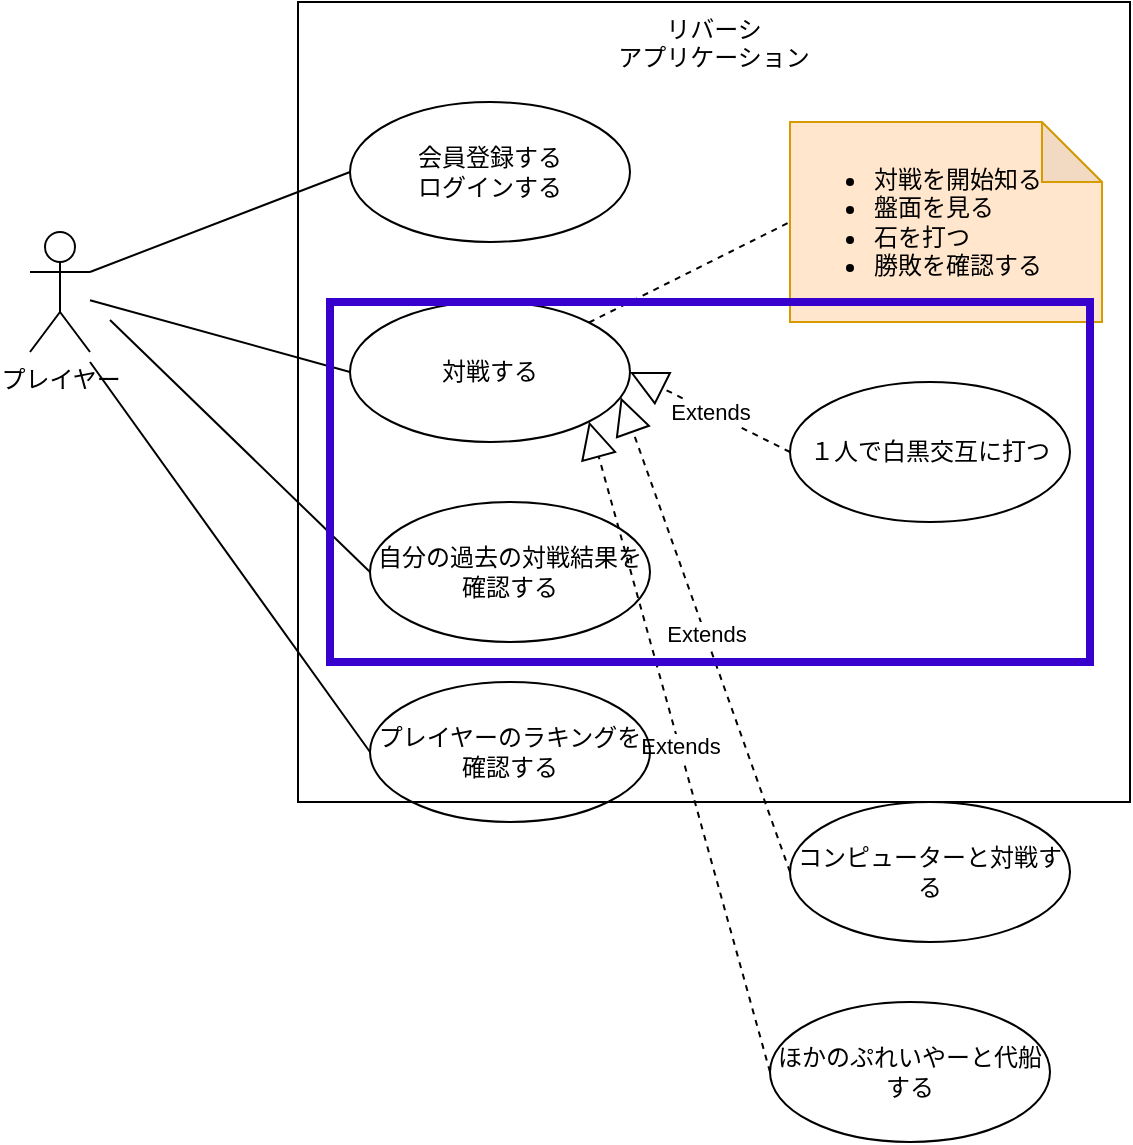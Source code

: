 <mxfile>
    <diagram id="40rp25GwIVqN_V4qA8UU" name="Page-1">
        <mxGraphModel dx="585" dy="689" grid="1" gridSize="10" guides="1" tooltips="1" connect="1" arrows="1" fold="1" page="1" pageScale="1" pageWidth="827" pageHeight="1169" math="0" shadow="0">
            <root>
                <mxCell id="0"/>
                <mxCell id="1" parent="0"/>
                <mxCell id="2" value="リバーシ&lt;br&gt;アプリケーション" style="rounded=0;whiteSpace=wrap;html=1;fillColor=none;align=center;verticalAlign=top;" vertex="1" parent="1">
                    <mxGeometry x="214" y="410" width="416" height="400" as="geometry"/>
                </mxCell>
                <mxCell id="3" value="プレイヤー" style="shape=umlActor;verticalLabelPosition=bottom;verticalAlign=top;html=1;outlineConnect=0;fillColor=none;" vertex="1" parent="1">
                    <mxGeometry x="80" y="525" width="30" height="60" as="geometry"/>
                </mxCell>
                <mxCell id="4" value="対戦する" style="ellipse;whiteSpace=wrap;html=1;fillColor=none;" vertex="1" parent="1">
                    <mxGeometry x="240" y="560" width="140" height="70" as="geometry"/>
                </mxCell>
                <mxCell id="6" value="" style="endArrow=none;html=1;entryX=0;entryY=0.5;entryDx=0;entryDy=0;" edge="1" parent="1" source="3" target="4">
                    <mxGeometry relative="1" as="geometry">
                        <mxPoint x="390" y="900" as="sourcePoint"/>
                        <mxPoint x="250" y="595" as="targetPoint"/>
                    </mxGeometry>
                </mxCell>
                <mxCell id="11" value="&lt;ul&gt;&lt;li&gt;対戦を開始知る&lt;/li&gt;&lt;li&gt;盤面を見る&lt;/li&gt;&lt;li&gt;石を打つ&lt;/li&gt;&lt;li&gt;勝敗を確認する&lt;/li&gt;&lt;/ul&gt;" style="shape=note;whiteSpace=wrap;html=1;backgroundOutline=1;darkOpacity=0.05;fillColor=#ffe6cc;strokeColor=#d79b00;align=left;" vertex="1" parent="1">
                    <mxGeometry x="460" y="470" width="156" height="100" as="geometry"/>
                </mxCell>
                <mxCell id="12" value="" style="endArrow=none;html=1;entryX=0;entryY=0.5;entryDx=0;entryDy=0;entryPerimeter=0;exitX=1;exitY=0;exitDx=0;exitDy=0;dashed=1;" edge="1" parent="1" source="4" target="11">
                    <mxGeometry relative="1" as="geometry">
                        <mxPoint x="190" y="800" as="sourcePoint"/>
                        <mxPoint x="350" y="800" as="targetPoint"/>
                    </mxGeometry>
                </mxCell>
                <mxCell id="15" value="会員登録する&lt;br&gt;ログインする" style="ellipse;whiteSpace=wrap;html=1;fillColor=none;" vertex="1" parent="1">
                    <mxGeometry x="240" y="460" width="140" height="70" as="geometry"/>
                </mxCell>
                <mxCell id="16" value="自分の過去の対戦結果を確認する" style="ellipse;whiteSpace=wrap;html=1;fillColor=none;" vertex="1" parent="1">
                    <mxGeometry x="250" y="660" width="140" height="70" as="geometry"/>
                </mxCell>
                <mxCell id="17" value="" style="endArrow=none;html=1;entryX=0;entryY=0.5;entryDx=0;entryDy=0;" edge="1" parent="1" target="16">
                    <mxGeometry relative="1" as="geometry">
                        <mxPoint x="120" y="569" as="sourcePoint"/>
                        <mxPoint x="250" y="605" as="targetPoint"/>
                    </mxGeometry>
                </mxCell>
                <mxCell id="18" value="" style="endArrow=none;html=1;entryX=0;entryY=0.5;entryDx=0;entryDy=0;exitX=1;exitY=0.333;exitDx=0;exitDy=0;exitPerimeter=0;" edge="1" parent="1" source="3" target="15">
                    <mxGeometry relative="1" as="geometry">
                        <mxPoint x="130" y="579.138" as="sourcePoint"/>
                        <mxPoint x="260" y="615" as="targetPoint"/>
                    </mxGeometry>
                </mxCell>
                <mxCell id="19" value="１人で白黒交互に打つ&lt;span style=&quot;color: rgba(0, 0, 0, 0); font-family: monospace; font-size: 0px; text-align: start;&quot;&gt;%3CmxGraphModel%3E%3Croot%3E%3CmxCell%20id%3D%220%22%2F%3E%3CmxCell%20id%3D%221%22%20parent%3D%220%22%2F%3E%3CmxCell%20id%3D%222%22%20value%3D%22%E5%AF%BE%E6%88%A6%E3%81%99%E3%82%8B%22%20style%3D%22ellipse%3BwhiteSpace%3Dwrap%3Bhtml%3D1%3BfillColor%3Dnone%3B%22%20vertex%3D%221%22%20parent%3D%221%22%3E%3CmxGeometry%20x%3D%22240%22%20y%3D%22560%22%20width%3D%22140%22%20height%3D%2270%22%20as%3D%22geometry%22%2F%3E%3C%2FmxCell%3E%3C%2Froot%3E%3C%2FmxGraphModel%3E&lt;/span&gt;" style="ellipse;whiteSpace=wrap;html=1;fillColor=none;" vertex="1" parent="1">
                    <mxGeometry x="460" y="600" width="140" height="70" as="geometry"/>
                </mxCell>
                <mxCell id="20" value="コンピューターと対戦する" style="ellipse;whiteSpace=wrap;html=1;fillColor=none;" vertex="1" parent="1">
                    <mxGeometry x="460" y="810" width="140" height="70" as="geometry"/>
                </mxCell>
                <mxCell id="21" value="ほかのぷれいやーと代船する" style="ellipse;whiteSpace=wrap;html=1;fillColor=none;" vertex="1" parent="1">
                    <mxGeometry x="450" y="910" width="140" height="70" as="geometry"/>
                </mxCell>
                <mxCell id="22" value="Extends" style="endArrow=block;endSize=16;endFill=0;html=1;dashed=1;exitX=0;exitY=0.5;exitDx=0;exitDy=0;entryX=1;entryY=0.5;entryDx=0;entryDy=0;" edge="1" parent="1" source="19" target="4">
                    <mxGeometry width="160" relative="1" as="geometry">
                        <mxPoint x="290" y="760" as="sourcePoint"/>
                        <mxPoint x="450" y="760" as="targetPoint"/>
                    </mxGeometry>
                </mxCell>
                <mxCell id="24" value="Extends" style="endArrow=block;endSize=16;endFill=0;html=1;dashed=1;exitX=0;exitY=0.5;exitDx=0;exitDy=0;entryX=0.967;entryY=0.681;entryDx=0;entryDy=0;entryPerimeter=0;" edge="1" parent="1" source="20" target="4">
                    <mxGeometry width="160" relative="1" as="geometry">
                        <mxPoint x="470" y="645" as="sourcePoint"/>
                        <mxPoint x="390" y="605" as="targetPoint"/>
                    </mxGeometry>
                </mxCell>
                <mxCell id="25" value="Extends" style="endArrow=block;endSize=16;endFill=0;html=1;dashed=1;exitX=0;exitY=0.5;exitDx=0;exitDy=0;entryX=1;entryY=1;entryDx=0;entryDy=0;" edge="1" parent="1" source="21" target="4">
                    <mxGeometry width="160" relative="1" as="geometry">
                        <mxPoint x="480" y="655" as="sourcePoint"/>
                        <mxPoint x="400" y="615" as="targetPoint"/>
                    </mxGeometry>
                </mxCell>
                <mxCell id="26" value="プレイヤーのラキングを確認する" style="ellipse;whiteSpace=wrap;html=1;fillColor=none;" vertex="1" parent="1">
                    <mxGeometry x="250" y="750" width="140" height="70" as="geometry"/>
                </mxCell>
                <mxCell id="28" value="" style="endArrow=none;html=1;entryX=0;entryY=0.5;entryDx=0;entryDy=0;" edge="1" parent="1" target="26">
                    <mxGeometry relative="1" as="geometry">
                        <mxPoint x="110" y="590" as="sourcePoint"/>
                        <mxPoint x="260" y="705" as="targetPoint"/>
                    </mxGeometry>
                </mxCell>
                <mxCell id="29" value="" style="rounded=0;whiteSpace=wrap;html=1;fillColor=none;strokeColor=#3700CC;fontColor=#ffffff;strokeWidth=4;" vertex="1" parent="1">
                    <mxGeometry x="230" y="560" width="380" height="180" as="geometry"/>
                </mxCell>
            </root>
        </mxGraphModel>
    </diagram>
</mxfile>